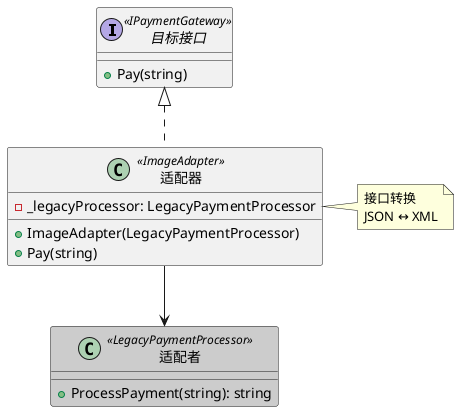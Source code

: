 @startuml

interface "目标接口" as IPaymentGateway <<IPaymentGateway>>{
  + Pay(string)
}

class "适配器" as ImageAdapter <<ImageAdapter>>{
  - _legacyProcessor: LegacyPaymentProcessor
  + ImageAdapter(LegacyPaymentProcessor)
  + Pay(string)
}

class "适配者" as LegacyPaymentProcessor <<LegacyPaymentProcessor>> #cccccc {
  + ProcessPayment(string): string
}

IPaymentGateway <|.. ImageAdapter
ImageAdapter --> LegacyPaymentProcessor
note right of ImageAdapter
  接口转换
  JSON ↔ XML
end note
@enduml